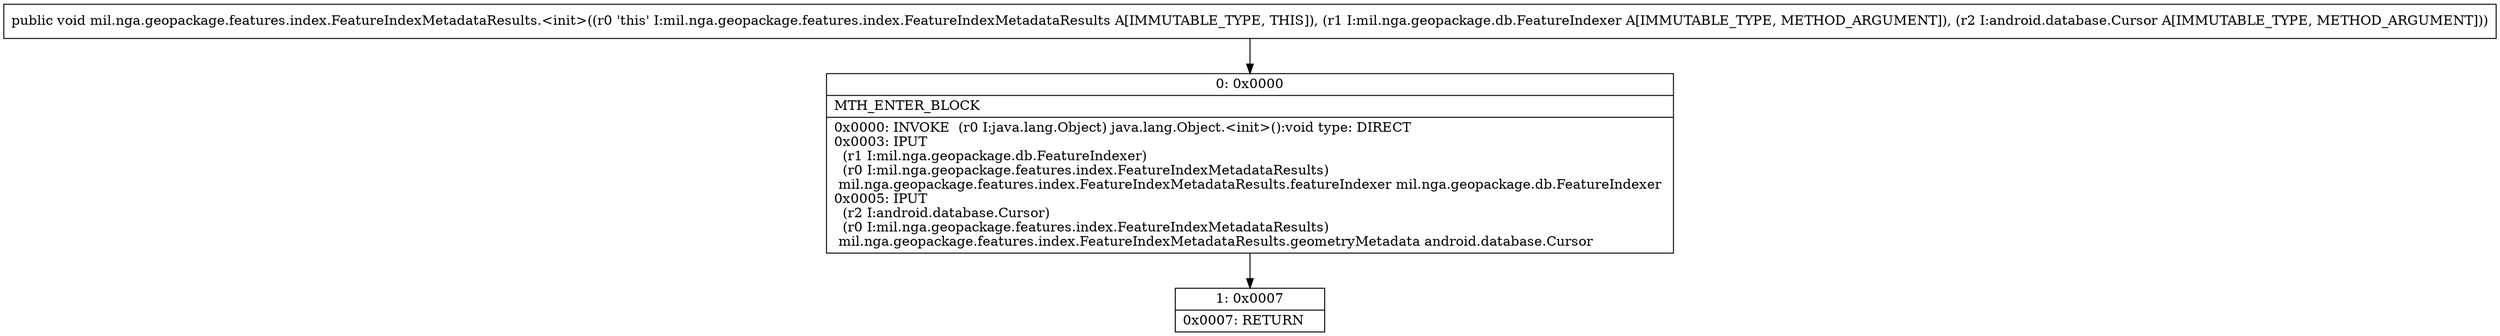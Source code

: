 digraph "CFG formil.nga.geopackage.features.index.FeatureIndexMetadataResults.\<init\>(Lmil\/nga\/geopackage\/db\/FeatureIndexer;Landroid\/database\/Cursor;)V" {
Node_0 [shape=record,label="{0\:\ 0x0000|MTH_ENTER_BLOCK\l|0x0000: INVOKE  (r0 I:java.lang.Object) java.lang.Object.\<init\>():void type: DIRECT \l0x0003: IPUT  \l  (r1 I:mil.nga.geopackage.db.FeatureIndexer)\l  (r0 I:mil.nga.geopackage.features.index.FeatureIndexMetadataResults)\l mil.nga.geopackage.features.index.FeatureIndexMetadataResults.featureIndexer mil.nga.geopackage.db.FeatureIndexer \l0x0005: IPUT  \l  (r2 I:android.database.Cursor)\l  (r0 I:mil.nga.geopackage.features.index.FeatureIndexMetadataResults)\l mil.nga.geopackage.features.index.FeatureIndexMetadataResults.geometryMetadata android.database.Cursor \l}"];
Node_1 [shape=record,label="{1\:\ 0x0007|0x0007: RETURN   \l}"];
MethodNode[shape=record,label="{public void mil.nga.geopackage.features.index.FeatureIndexMetadataResults.\<init\>((r0 'this' I:mil.nga.geopackage.features.index.FeatureIndexMetadataResults A[IMMUTABLE_TYPE, THIS]), (r1 I:mil.nga.geopackage.db.FeatureIndexer A[IMMUTABLE_TYPE, METHOD_ARGUMENT]), (r2 I:android.database.Cursor A[IMMUTABLE_TYPE, METHOD_ARGUMENT])) }"];
MethodNode -> Node_0;
Node_0 -> Node_1;
}

